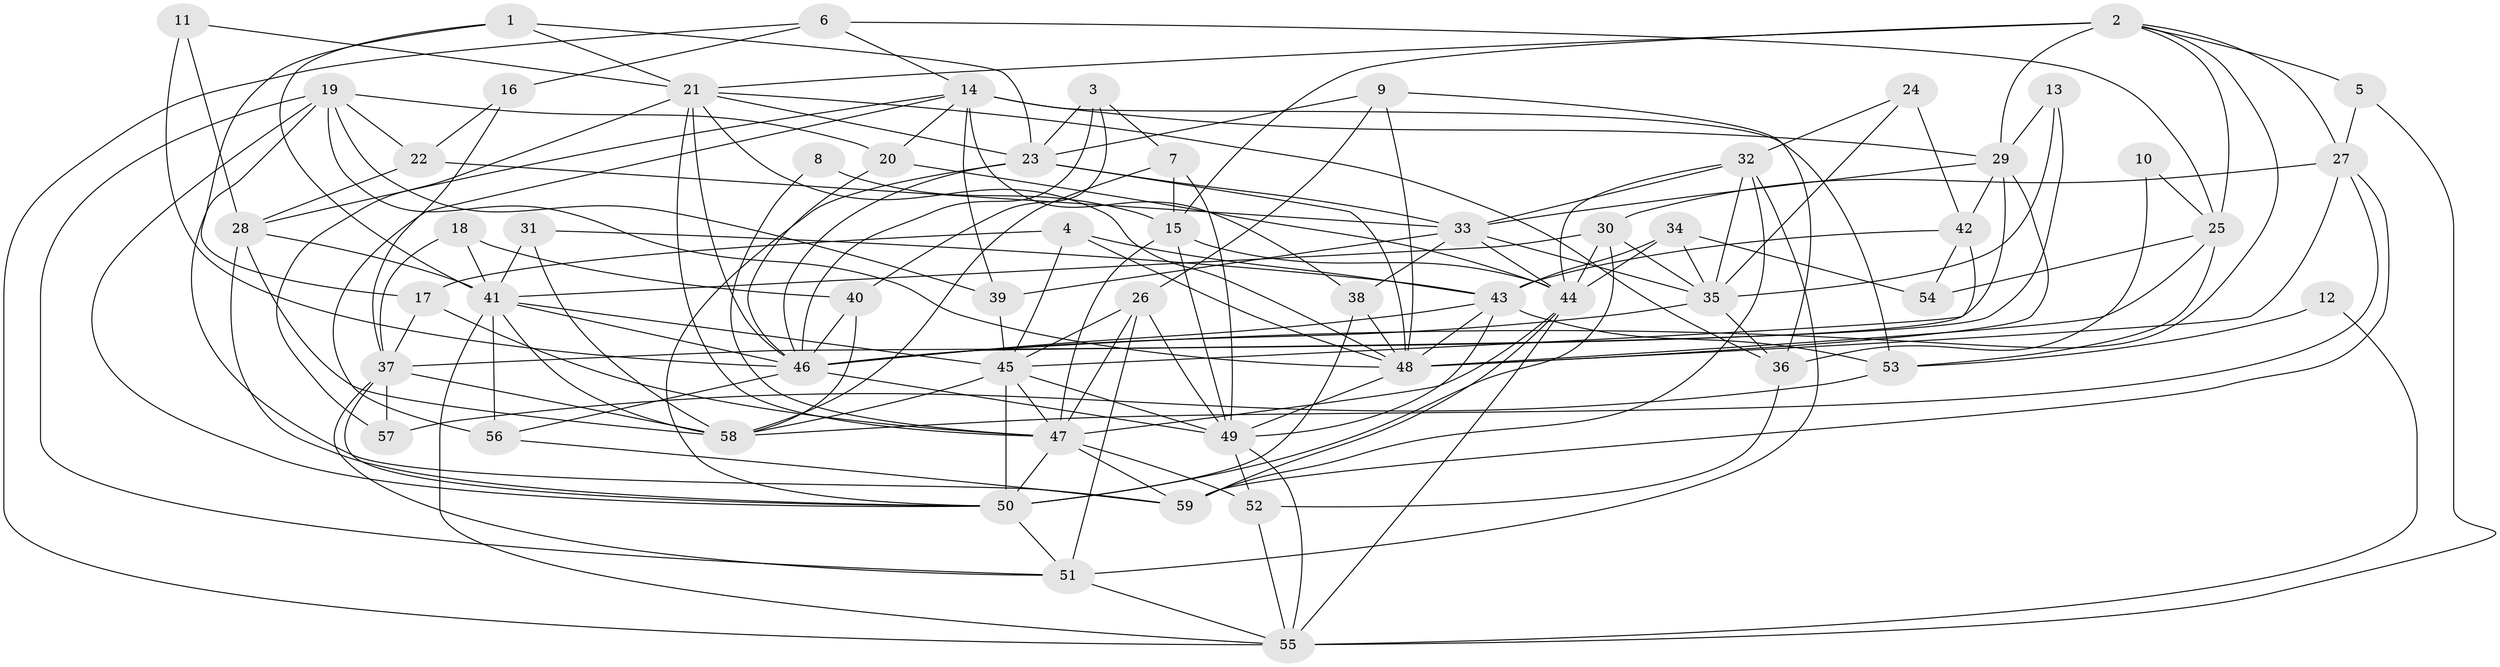 // original degree distribution, {3: 0.26495726495726496, 4: 0.29914529914529914, 5: 0.1623931623931624, 6: 0.11965811965811966, 2: 0.11965811965811966, 7: 0.03418803418803419}
// Generated by graph-tools (version 1.1) at 2025/26/03/09/25 03:26:22]
// undirected, 59 vertices, 167 edges
graph export_dot {
graph [start="1"]
  node [color=gray90,style=filled];
  1;
  2;
  3;
  4;
  5;
  6;
  7;
  8;
  9;
  10;
  11;
  12;
  13;
  14;
  15;
  16;
  17;
  18;
  19;
  20;
  21;
  22;
  23;
  24;
  25;
  26;
  27;
  28;
  29;
  30;
  31;
  32;
  33;
  34;
  35;
  36;
  37;
  38;
  39;
  40;
  41;
  42;
  43;
  44;
  45;
  46;
  47;
  48;
  49;
  50;
  51;
  52;
  53;
  54;
  55;
  56;
  57;
  58;
  59;
  1 -- 17 [weight=1.0];
  1 -- 21 [weight=1.0];
  1 -- 23 [weight=1.0];
  1 -- 41 [weight=1.0];
  2 -- 5 [weight=1.0];
  2 -- 15 [weight=2.0];
  2 -- 21 [weight=1.0];
  2 -- 25 [weight=1.0];
  2 -- 27 [weight=1.0];
  2 -- 29 [weight=1.0];
  2 -- 46 [weight=1.0];
  3 -- 7 [weight=1.0];
  3 -- 23 [weight=1.0];
  3 -- 40 [weight=1.0];
  3 -- 46 [weight=1.0];
  4 -- 17 [weight=1.0];
  4 -- 43 [weight=1.0];
  4 -- 45 [weight=1.0];
  4 -- 48 [weight=1.0];
  5 -- 27 [weight=1.0];
  5 -- 55 [weight=1.0];
  6 -- 14 [weight=1.0];
  6 -- 16 [weight=1.0];
  6 -- 25 [weight=1.0];
  6 -- 55 [weight=1.0];
  7 -- 15 [weight=1.0];
  7 -- 49 [weight=1.0];
  7 -- 58 [weight=1.0];
  8 -- 15 [weight=1.0];
  8 -- 47 [weight=1.0];
  9 -- 23 [weight=1.0];
  9 -- 26 [weight=1.0];
  9 -- 36 [weight=1.0];
  9 -- 48 [weight=1.0];
  10 -- 25 [weight=1.0];
  10 -- 36 [weight=1.0];
  11 -- 21 [weight=1.0];
  11 -- 28 [weight=1.0];
  11 -- 46 [weight=1.0];
  12 -- 53 [weight=1.0];
  12 -- 55 [weight=1.0];
  13 -- 29 [weight=1.0];
  13 -- 35 [weight=1.0];
  13 -- 46 [weight=1.0];
  14 -- 20 [weight=1.0];
  14 -- 28 [weight=1.0];
  14 -- 29 [weight=1.0];
  14 -- 38 [weight=2.0];
  14 -- 39 [weight=1.0];
  14 -- 53 [weight=2.0];
  14 -- 56 [weight=1.0];
  15 -- 44 [weight=1.0];
  15 -- 47 [weight=1.0];
  15 -- 49 [weight=1.0];
  16 -- 22 [weight=1.0];
  16 -- 37 [weight=1.0];
  17 -- 37 [weight=1.0];
  17 -- 47 [weight=1.0];
  18 -- 37 [weight=1.0];
  18 -- 40 [weight=1.0];
  18 -- 41 [weight=1.0];
  19 -- 20 [weight=1.0];
  19 -- 22 [weight=1.0];
  19 -- 39 [weight=1.0];
  19 -- 48 [weight=1.0];
  19 -- 50 [weight=1.0];
  19 -- 51 [weight=1.0];
  19 -- 59 [weight=1.0];
  20 -- 44 [weight=1.0];
  20 -- 46 [weight=1.0];
  21 -- 23 [weight=1.0];
  21 -- 36 [weight=1.0];
  21 -- 46 [weight=1.0];
  21 -- 47 [weight=1.0];
  21 -- 48 [weight=2.0];
  21 -- 57 [weight=1.0];
  22 -- 28 [weight=1.0];
  22 -- 33 [weight=1.0];
  23 -- 33 [weight=1.0];
  23 -- 46 [weight=1.0];
  23 -- 48 [weight=1.0];
  23 -- 50 [weight=1.0];
  24 -- 32 [weight=1.0];
  24 -- 35 [weight=1.0];
  24 -- 42 [weight=1.0];
  25 -- 48 [weight=1.0];
  25 -- 53 [weight=1.0];
  25 -- 54 [weight=1.0];
  26 -- 45 [weight=1.0];
  26 -- 47 [weight=1.0];
  26 -- 49 [weight=1.0];
  26 -- 51 [weight=1.0];
  27 -- 30 [weight=1.0];
  27 -- 48 [weight=1.0];
  27 -- 58 [weight=1.0];
  27 -- 59 [weight=1.0];
  28 -- 41 [weight=1.0];
  28 -- 50 [weight=1.0];
  28 -- 58 [weight=1.0];
  29 -- 33 [weight=1.0];
  29 -- 37 [weight=1.0];
  29 -- 42 [weight=1.0];
  29 -- 48 [weight=1.0];
  30 -- 35 [weight=1.0];
  30 -- 41 [weight=1.0];
  30 -- 44 [weight=2.0];
  30 -- 50 [weight=1.0];
  31 -- 41 [weight=1.0];
  31 -- 43 [weight=1.0];
  31 -- 58 [weight=1.0];
  32 -- 33 [weight=1.0];
  32 -- 35 [weight=1.0];
  32 -- 44 [weight=1.0];
  32 -- 51 [weight=1.0];
  32 -- 59 [weight=1.0];
  33 -- 35 [weight=1.0];
  33 -- 38 [weight=1.0];
  33 -- 39 [weight=1.0];
  33 -- 44 [weight=1.0];
  34 -- 35 [weight=1.0];
  34 -- 43 [weight=1.0];
  34 -- 44 [weight=1.0];
  34 -- 54 [weight=1.0];
  35 -- 36 [weight=1.0];
  35 -- 46 [weight=1.0];
  36 -- 52 [weight=1.0];
  37 -- 50 [weight=1.0];
  37 -- 51 [weight=1.0];
  37 -- 57 [weight=1.0];
  37 -- 58 [weight=1.0];
  38 -- 48 [weight=1.0];
  38 -- 50 [weight=1.0];
  39 -- 45 [weight=1.0];
  40 -- 46 [weight=1.0];
  40 -- 58 [weight=1.0];
  41 -- 45 [weight=1.0];
  41 -- 46 [weight=1.0];
  41 -- 55 [weight=1.0];
  41 -- 56 [weight=1.0];
  41 -- 58 [weight=1.0];
  42 -- 43 [weight=1.0];
  42 -- 45 [weight=1.0];
  42 -- 54 [weight=1.0];
  43 -- 46 [weight=1.0];
  43 -- 48 [weight=1.0];
  43 -- 49 [weight=1.0];
  43 -- 53 [weight=1.0];
  44 -- 47 [weight=1.0];
  44 -- 55 [weight=1.0];
  44 -- 59 [weight=1.0];
  45 -- 47 [weight=1.0];
  45 -- 49 [weight=1.0];
  45 -- 50 [weight=2.0];
  45 -- 58 [weight=1.0];
  46 -- 49 [weight=2.0];
  46 -- 56 [weight=1.0];
  47 -- 50 [weight=1.0];
  47 -- 52 [weight=1.0];
  47 -- 59 [weight=1.0];
  48 -- 49 [weight=1.0];
  49 -- 52 [weight=1.0];
  49 -- 55 [weight=1.0];
  50 -- 51 [weight=1.0];
  51 -- 55 [weight=1.0];
  52 -- 55 [weight=1.0];
  53 -- 57 [weight=1.0];
  56 -- 59 [weight=1.0];
}
